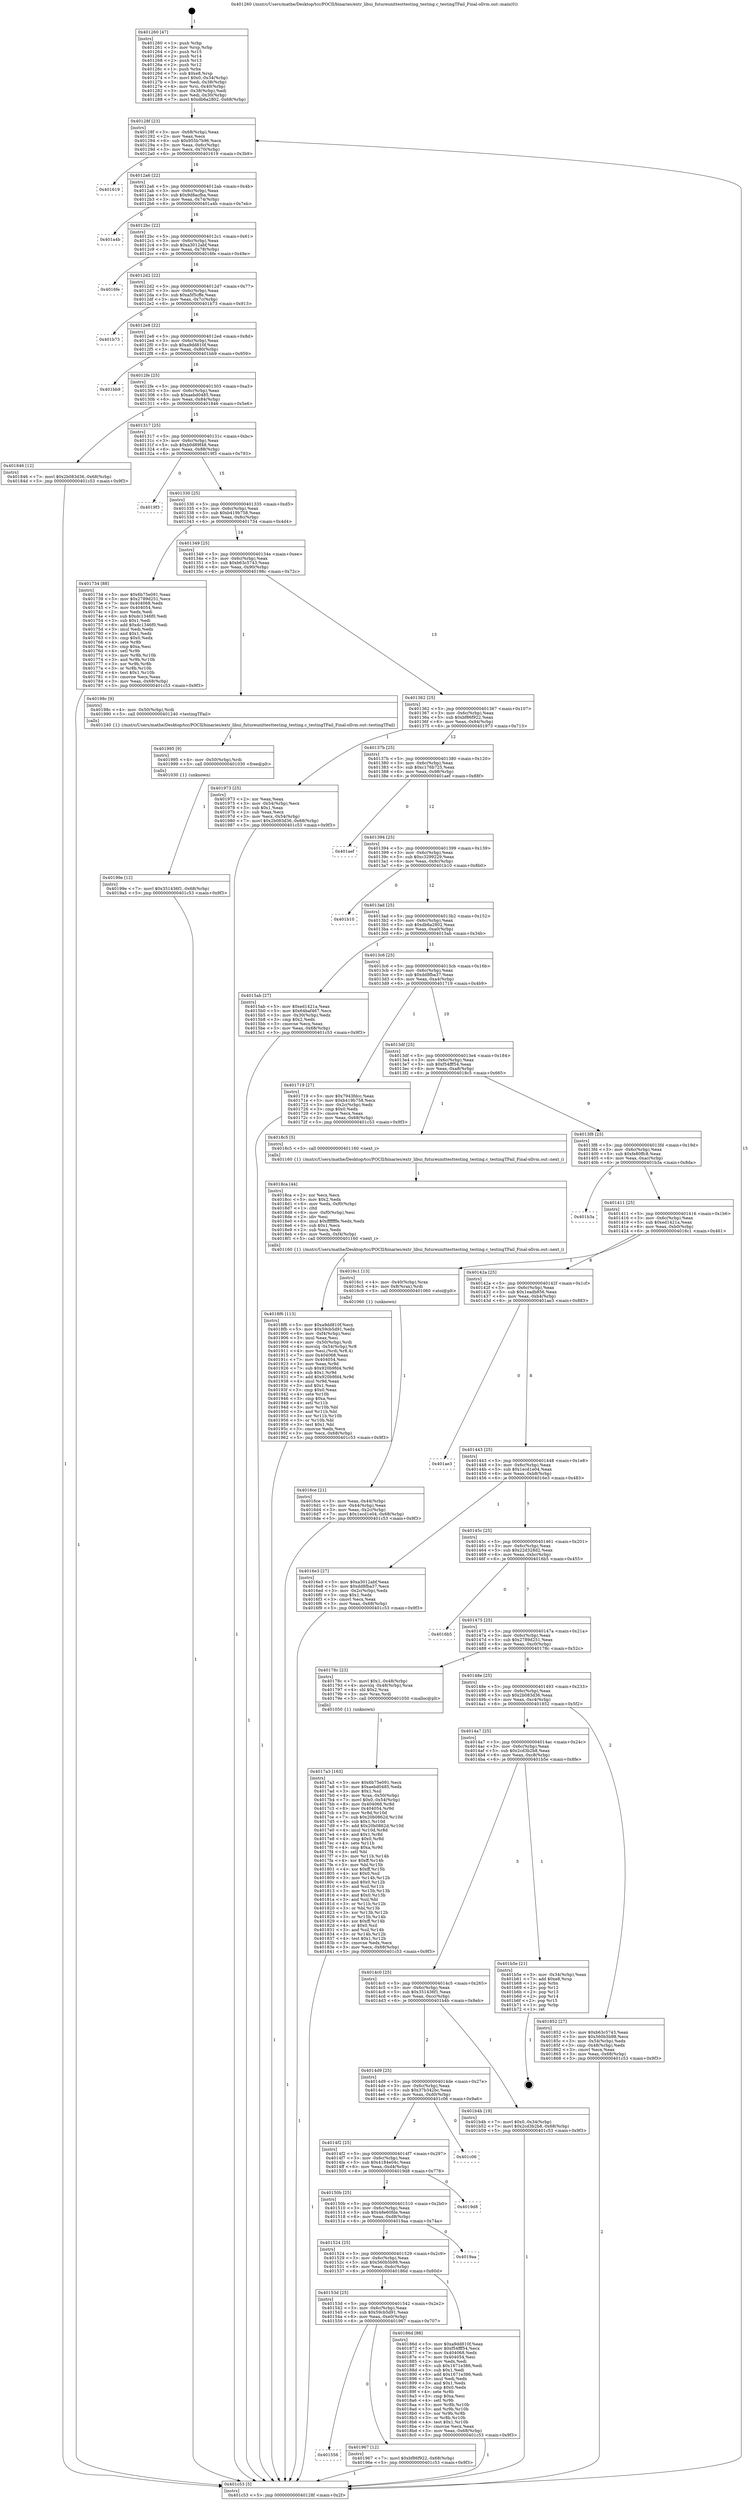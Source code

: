 digraph "0x401260" {
  label = "0x401260 (/mnt/c/Users/mathe/Desktop/tcc/POCII/binaries/extr_libui_futureunittesttesting_testing.c_testingTFail_Final-ollvm.out::main(0))"
  labelloc = "t"
  node[shape=record]

  Entry [label="",width=0.3,height=0.3,shape=circle,fillcolor=black,style=filled]
  "0x40128f" [label="{
     0x40128f [23]\l
     | [instrs]\l
     &nbsp;&nbsp;0x40128f \<+3\>: mov -0x68(%rbp),%eax\l
     &nbsp;&nbsp;0x401292 \<+2\>: mov %eax,%ecx\l
     &nbsp;&nbsp;0x401294 \<+6\>: sub $0x955b7b96,%ecx\l
     &nbsp;&nbsp;0x40129a \<+3\>: mov %eax,-0x6c(%rbp)\l
     &nbsp;&nbsp;0x40129d \<+3\>: mov %ecx,-0x70(%rbp)\l
     &nbsp;&nbsp;0x4012a0 \<+6\>: je 0000000000401619 \<main+0x3b9\>\l
  }"]
  "0x401619" [label="{
     0x401619\l
  }", style=dashed]
  "0x4012a6" [label="{
     0x4012a6 [22]\l
     | [instrs]\l
     &nbsp;&nbsp;0x4012a6 \<+5\>: jmp 00000000004012ab \<main+0x4b\>\l
     &nbsp;&nbsp;0x4012ab \<+3\>: mov -0x6c(%rbp),%eax\l
     &nbsp;&nbsp;0x4012ae \<+5\>: sub $0x9d8acfba,%eax\l
     &nbsp;&nbsp;0x4012b3 \<+3\>: mov %eax,-0x74(%rbp)\l
     &nbsp;&nbsp;0x4012b6 \<+6\>: je 0000000000401a4b \<main+0x7eb\>\l
  }"]
  Exit [label="",width=0.3,height=0.3,shape=circle,fillcolor=black,style=filled,peripheries=2]
  "0x401a4b" [label="{
     0x401a4b\l
  }", style=dashed]
  "0x4012bc" [label="{
     0x4012bc [22]\l
     | [instrs]\l
     &nbsp;&nbsp;0x4012bc \<+5\>: jmp 00000000004012c1 \<main+0x61\>\l
     &nbsp;&nbsp;0x4012c1 \<+3\>: mov -0x6c(%rbp),%eax\l
     &nbsp;&nbsp;0x4012c4 \<+5\>: sub $0xa3012abf,%eax\l
     &nbsp;&nbsp;0x4012c9 \<+3\>: mov %eax,-0x78(%rbp)\l
     &nbsp;&nbsp;0x4012cc \<+6\>: je 00000000004016fe \<main+0x49e\>\l
  }"]
  "0x40199e" [label="{
     0x40199e [12]\l
     | [instrs]\l
     &nbsp;&nbsp;0x40199e \<+7\>: movl $0x351436f1,-0x68(%rbp)\l
     &nbsp;&nbsp;0x4019a5 \<+5\>: jmp 0000000000401c53 \<main+0x9f3\>\l
  }"]
  "0x4016fe" [label="{
     0x4016fe\l
  }", style=dashed]
  "0x4012d2" [label="{
     0x4012d2 [22]\l
     | [instrs]\l
     &nbsp;&nbsp;0x4012d2 \<+5\>: jmp 00000000004012d7 \<main+0x77\>\l
     &nbsp;&nbsp;0x4012d7 \<+3\>: mov -0x6c(%rbp),%eax\l
     &nbsp;&nbsp;0x4012da \<+5\>: sub $0xa5f5cffe,%eax\l
     &nbsp;&nbsp;0x4012df \<+3\>: mov %eax,-0x7c(%rbp)\l
     &nbsp;&nbsp;0x4012e2 \<+6\>: je 0000000000401b73 \<main+0x913\>\l
  }"]
  "0x401995" [label="{
     0x401995 [9]\l
     | [instrs]\l
     &nbsp;&nbsp;0x401995 \<+4\>: mov -0x50(%rbp),%rdi\l
     &nbsp;&nbsp;0x401999 \<+5\>: call 0000000000401030 \<free@plt\>\l
     | [calls]\l
     &nbsp;&nbsp;0x401030 \{1\} (unknown)\l
  }"]
  "0x401b73" [label="{
     0x401b73\l
  }", style=dashed]
  "0x4012e8" [label="{
     0x4012e8 [22]\l
     | [instrs]\l
     &nbsp;&nbsp;0x4012e8 \<+5\>: jmp 00000000004012ed \<main+0x8d\>\l
     &nbsp;&nbsp;0x4012ed \<+3\>: mov -0x6c(%rbp),%eax\l
     &nbsp;&nbsp;0x4012f0 \<+5\>: sub $0xa9dd810f,%eax\l
     &nbsp;&nbsp;0x4012f5 \<+3\>: mov %eax,-0x80(%rbp)\l
     &nbsp;&nbsp;0x4012f8 \<+6\>: je 0000000000401bb9 \<main+0x959\>\l
  }"]
  "0x401556" [label="{
     0x401556\l
  }", style=dashed]
  "0x401bb9" [label="{
     0x401bb9\l
  }", style=dashed]
  "0x4012fe" [label="{
     0x4012fe [25]\l
     | [instrs]\l
     &nbsp;&nbsp;0x4012fe \<+5\>: jmp 0000000000401303 \<main+0xa3\>\l
     &nbsp;&nbsp;0x401303 \<+3\>: mov -0x6c(%rbp),%eax\l
     &nbsp;&nbsp;0x401306 \<+5\>: sub $0xaebd0485,%eax\l
     &nbsp;&nbsp;0x40130b \<+6\>: mov %eax,-0x84(%rbp)\l
     &nbsp;&nbsp;0x401311 \<+6\>: je 0000000000401846 \<main+0x5e6\>\l
  }"]
  "0x401967" [label="{
     0x401967 [12]\l
     | [instrs]\l
     &nbsp;&nbsp;0x401967 \<+7\>: movl $0xbf86f922,-0x68(%rbp)\l
     &nbsp;&nbsp;0x40196e \<+5\>: jmp 0000000000401c53 \<main+0x9f3\>\l
  }"]
  "0x401846" [label="{
     0x401846 [12]\l
     | [instrs]\l
     &nbsp;&nbsp;0x401846 \<+7\>: movl $0x2b083d36,-0x68(%rbp)\l
     &nbsp;&nbsp;0x40184d \<+5\>: jmp 0000000000401c53 \<main+0x9f3\>\l
  }"]
  "0x401317" [label="{
     0x401317 [25]\l
     | [instrs]\l
     &nbsp;&nbsp;0x401317 \<+5\>: jmp 000000000040131c \<main+0xbc\>\l
     &nbsp;&nbsp;0x40131c \<+3\>: mov -0x6c(%rbp),%eax\l
     &nbsp;&nbsp;0x40131f \<+5\>: sub $0xb0d89f48,%eax\l
     &nbsp;&nbsp;0x401324 \<+6\>: mov %eax,-0x88(%rbp)\l
     &nbsp;&nbsp;0x40132a \<+6\>: je 00000000004019f3 \<main+0x793\>\l
  }"]
  "0x4018f6" [label="{
     0x4018f6 [113]\l
     | [instrs]\l
     &nbsp;&nbsp;0x4018f6 \<+5\>: mov $0xa9dd810f,%ecx\l
     &nbsp;&nbsp;0x4018fb \<+5\>: mov $0x59cb5d91,%edx\l
     &nbsp;&nbsp;0x401900 \<+6\>: mov -0xf4(%rbp),%esi\l
     &nbsp;&nbsp;0x401906 \<+3\>: imul %eax,%esi\l
     &nbsp;&nbsp;0x401909 \<+4\>: mov -0x50(%rbp),%rdi\l
     &nbsp;&nbsp;0x40190d \<+4\>: movslq -0x54(%rbp),%r8\l
     &nbsp;&nbsp;0x401911 \<+4\>: mov %esi,(%rdi,%r8,4)\l
     &nbsp;&nbsp;0x401915 \<+7\>: mov 0x404068,%eax\l
     &nbsp;&nbsp;0x40191c \<+7\>: mov 0x404054,%esi\l
     &nbsp;&nbsp;0x401923 \<+3\>: mov %eax,%r9d\l
     &nbsp;&nbsp;0x401926 \<+7\>: sub $0x920b9fd4,%r9d\l
     &nbsp;&nbsp;0x40192d \<+4\>: sub $0x1,%r9d\l
     &nbsp;&nbsp;0x401931 \<+7\>: add $0x920b9fd4,%r9d\l
     &nbsp;&nbsp;0x401938 \<+4\>: imul %r9d,%eax\l
     &nbsp;&nbsp;0x40193c \<+3\>: and $0x1,%eax\l
     &nbsp;&nbsp;0x40193f \<+3\>: cmp $0x0,%eax\l
     &nbsp;&nbsp;0x401942 \<+4\>: sete %r10b\l
     &nbsp;&nbsp;0x401946 \<+3\>: cmp $0xa,%esi\l
     &nbsp;&nbsp;0x401949 \<+4\>: setl %r11b\l
     &nbsp;&nbsp;0x40194d \<+3\>: mov %r10b,%bl\l
     &nbsp;&nbsp;0x401950 \<+3\>: and %r11b,%bl\l
     &nbsp;&nbsp;0x401953 \<+3\>: xor %r11b,%r10b\l
     &nbsp;&nbsp;0x401956 \<+3\>: or %r10b,%bl\l
     &nbsp;&nbsp;0x401959 \<+3\>: test $0x1,%bl\l
     &nbsp;&nbsp;0x40195c \<+3\>: cmovne %edx,%ecx\l
     &nbsp;&nbsp;0x40195f \<+3\>: mov %ecx,-0x68(%rbp)\l
     &nbsp;&nbsp;0x401962 \<+5\>: jmp 0000000000401c53 \<main+0x9f3\>\l
  }"]
  "0x4019f3" [label="{
     0x4019f3\l
  }", style=dashed]
  "0x401330" [label="{
     0x401330 [25]\l
     | [instrs]\l
     &nbsp;&nbsp;0x401330 \<+5\>: jmp 0000000000401335 \<main+0xd5\>\l
     &nbsp;&nbsp;0x401335 \<+3\>: mov -0x6c(%rbp),%eax\l
     &nbsp;&nbsp;0x401338 \<+5\>: sub $0xb419b758,%eax\l
     &nbsp;&nbsp;0x40133d \<+6\>: mov %eax,-0x8c(%rbp)\l
     &nbsp;&nbsp;0x401343 \<+6\>: je 0000000000401734 \<main+0x4d4\>\l
  }"]
  "0x4018ca" [label="{
     0x4018ca [44]\l
     | [instrs]\l
     &nbsp;&nbsp;0x4018ca \<+2\>: xor %ecx,%ecx\l
     &nbsp;&nbsp;0x4018cc \<+5\>: mov $0x2,%edx\l
     &nbsp;&nbsp;0x4018d1 \<+6\>: mov %edx,-0xf0(%rbp)\l
     &nbsp;&nbsp;0x4018d7 \<+1\>: cltd\l
     &nbsp;&nbsp;0x4018d8 \<+6\>: mov -0xf0(%rbp),%esi\l
     &nbsp;&nbsp;0x4018de \<+2\>: idiv %esi\l
     &nbsp;&nbsp;0x4018e0 \<+6\>: imul $0xfffffffe,%edx,%edx\l
     &nbsp;&nbsp;0x4018e6 \<+3\>: sub $0x1,%ecx\l
     &nbsp;&nbsp;0x4018e9 \<+2\>: sub %ecx,%edx\l
     &nbsp;&nbsp;0x4018eb \<+6\>: mov %edx,-0xf4(%rbp)\l
     &nbsp;&nbsp;0x4018f1 \<+5\>: call 0000000000401160 \<next_i\>\l
     | [calls]\l
     &nbsp;&nbsp;0x401160 \{1\} (/mnt/c/Users/mathe/Desktop/tcc/POCII/binaries/extr_libui_futureunittesttesting_testing.c_testingTFail_Final-ollvm.out::next_i)\l
  }"]
  "0x401734" [label="{
     0x401734 [88]\l
     | [instrs]\l
     &nbsp;&nbsp;0x401734 \<+5\>: mov $0x6b75e091,%eax\l
     &nbsp;&nbsp;0x401739 \<+5\>: mov $0x2789d251,%ecx\l
     &nbsp;&nbsp;0x40173e \<+7\>: mov 0x404068,%edx\l
     &nbsp;&nbsp;0x401745 \<+7\>: mov 0x404054,%esi\l
     &nbsp;&nbsp;0x40174c \<+2\>: mov %edx,%edi\l
     &nbsp;&nbsp;0x40174e \<+6\>: sub $0xdc1346f0,%edi\l
     &nbsp;&nbsp;0x401754 \<+3\>: sub $0x1,%edi\l
     &nbsp;&nbsp;0x401757 \<+6\>: add $0xdc1346f0,%edi\l
     &nbsp;&nbsp;0x40175d \<+3\>: imul %edi,%edx\l
     &nbsp;&nbsp;0x401760 \<+3\>: and $0x1,%edx\l
     &nbsp;&nbsp;0x401763 \<+3\>: cmp $0x0,%edx\l
     &nbsp;&nbsp;0x401766 \<+4\>: sete %r8b\l
     &nbsp;&nbsp;0x40176a \<+3\>: cmp $0xa,%esi\l
     &nbsp;&nbsp;0x40176d \<+4\>: setl %r9b\l
     &nbsp;&nbsp;0x401771 \<+3\>: mov %r8b,%r10b\l
     &nbsp;&nbsp;0x401774 \<+3\>: and %r9b,%r10b\l
     &nbsp;&nbsp;0x401777 \<+3\>: xor %r9b,%r8b\l
     &nbsp;&nbsp;0x40177a \<+3\>: or %r8b,%r10b\l
     &nbsp;&nbsp;0x40177d \<+4\>: test $0x1,%r10b\l
     &nbsp;&nbsp;0x401781 \<+3\>: cmovne %ecx,%eax\l
     &nbsp;&nbsp;0x401784 \<+3\>: mov %eax,-0x68(%rbp)\l
     &nbsp;&nbsp;0x401787 \<+5\>: jmp 0000000000401c53 \<main+0x9f3\>\l
  }"]
  "0x401349" [label="{
     0x401349 [25]\l
     | [instrs]\l
     &nbsp;&nbsp;0x401349 \<+5\>: jmp 000000000040134e \<main+0xee\>\l
     &nbsp;&nbsp;0x40134e \<+3\>: mov -0x6c(%rbp),%eax\l
     &nbsp;&nbsp;0x401351 \<+5\>: sub $0xb63c5743,%eax\l
     &nbsp;&nbsp;0x401356 \<+6\>: mov %eax,-0x90(%rbp)\l
     &nbsp;&nbsp;0x40135c \<+6\>: je 000000000040198c \<main+0x72c\>\l
  }"]
  "0x40153d" [label="{
     0x40153d [25]\l
     | [instrs]\l
     &nbsp;&nbsp;0x40153d \<+5\>: jmp 0000000000401542 \<main+0x2e2\>\l
     &nbsp;&nbsp;0x401542 \<+3\>: mov -0x6c(%rbp),%eax\l
     &nbsp;&nbsp;0x401545 \<+5\>: sub $0x59cb5d91,%eax\l
     &nbsp;&nbsp;0x40154a \<+6\>: mov %eax,-0xe0(%rbp)\l
     &nbsp;&nbsp;0x401550 \<+6\>: je 0000000000401967 \<main+0x707\>\l
  }"]
  "0x40198c" [label="{
     0x40198c [9]\l
     | [instrs]\l
     &nbsp;&nbsp;0x40198c \<+4\>: mov -0x50(%rbp),%rdi\l
     &nbsp;&nbsp;0x401990 \<+5\>: call 0000000000401240 \<testingTFail\>\l
     | [calls]\l
     &nbsp;&nbsp;0x401240 \{1\} (/mnt/c/Users/mathe/Desktop/tcc/POCII/binaries/extr_libui_futureunittesttesting_testing.c_testingTFail_Final-ollvm.out::testingTFail)\l
  }"]
  "0x401362" [label="{
     0x401362 [25]\l
     | [instrs]\l
     &nbsp;&nbsp;0x401362 \<+5\>: jmp 0000000000401367 \<main+0x107\>\l
     &nbsp;&nbsp;0x401367 \<+3\>: mov -0x6c(%rbp),%eax\l
     &nbsp;&nbsp;0x40136a \<+5\>: sub $0xbf86f922,%eax\l
     &nbsp;&nbsp;0x40136f \<+6\>: mov %eax,-0x94(%rbp)\l
     &nbsp;&nbsp;0x401375 \<+6\>: je 0000000000401973 \<main+0x713\>\l
  }"]
  "0x40186d" [label="{
     0x40186d [88]\l
     | [instrs]\l
     &nbsp;&nbsp;0x40186d \<+5\>: mov $0xa9dd810f,%eax\l
     &nbsp;&nbsp;0x401872 \<+5\>: mov $0xf54fff54,%ecx\l
     &nbsp;&nbsp;0x401877 \<+7\>: mov 0x404068,%edx\l
     &nbsp;&nbsp;0x40187e \<+7\>: mov 0x404054,%esi\l
     &nbsp;&nbsp;0x401885 \<+2\>: mov %edx,%edi\l
     &nbsp;&nbsp;0x401887 \<+6\>: sub $0x1671e386,%edi\l
     &nbsp;&nbsp;0x40188d \<+3\>: sub $0x1,%edi\l
     &nbsp;&nbsp;0x401890 \<+6\>: add $0x1671e386,%edi\l
     &nbsp;&nbsp;0x401896 \<+3\>: imul %edi,%edx\l
     &nbsp;&nbsp;0x401899 \<+3\>: and $0x1,%edx\l
     &nbsp;&nbsp;0x40189c \<+3\>: cmp $0x0,%edx\l
     &nbsp;&nbsp;0x40189f \<+4\>: sete %r8b\l
     &nbsp;&nbsp;0x4018a3 \<+3\>: cmp $0xa,%esi\l
     &nbsp;&nbsp;0x4018a6 \<+4\>: setl %r9b\l
     &nbsp;&nbsp;0x4018aa \<+3\>: mov %r8b,%r10b\l
     &nbsp;&nbsp;0x4018ad \<+3\>: and %r9b,%r10b\l
     &nbsp;&nbsp;0x4018b0 \<+3\>: xor %r9b,%r8b\l
     &nbsp;&nbsp;0x4018b3 \<+3\>: or %r8b,%r10b\l
     &nbsp;&nbsp;0x4018b6 \<+4\>: test $0x1,%r10b\l
     &nbsp;&nbsp;0x4018ba \<+3\>: cmovne %ecx,%eax\l
     &nbsp;&nbsp;0x4018bd \<+3\>: mov %eax,-0x68(%rbp)\l
     &nbsp;&nbsp;0x4018c0 \<+5\>: jmp 0000000000401c53 \<main+0x9f3\>\l
  }"]
  "0x401973" [label="{
     0x401973 [25]\l
     | [instrs]\l
     &nbsp;&nbsp;0x401973 \<+2\>: xor %eax,%eax\l
     &nbsp;&nbsp;0x401975 \<+3\>: mov -0x54(%rbp),%ecx\l
     &nbsp;&nbsp;0x401978 \<+3\>: sub $0x1,%eax\l
     &nbsp;&nbsp;0x40197b \<+2\>: sub %eax,%ecx\l
     &nbsp;&nbsp;0x40197d \<+3\>: mov %ecx,-0x54(%rbp)\l
     &nbsp;&nbsp;0x401980 \<+7\>: movl $0x2b083d36,-0x68(%rbp)\l
     &nbsp;&nbsp;0x401987 \<+5\>: jmp 0000000000401c53 \<main+0x9f3\>\l
  }"]
  "0x40137b" [label="{
     0x40137b [25]\l
     | [instrs]\l
     &nbsp;&nbsp;0x40137b \<+5\>: jmp 0000000000401380 \<main+0x120\>\l
     &nbsp;&nbsp;0x401380 \<+3\>: mov -0x6c(%rbp),%eax\l
     &nbsp;&nbsp;0x401383 \<+5\>: sub $0xc176b725,%eax\l
     &nbsp;&nbsp;0x401388 \<+6\>: mov %eax,-0x98(%rbp)\l
     &nbsp;&nbsp;0x40138e \<+6\>: je 0000000000401aef \<main+0x88f\>\l
  }"]
  "0x401524" [label="{
     0x401524 [25]\l
     | [instrs]\l
     &nbsp;&nbsp;0x401524 \<+5\>: jmp 0000000000401529 \<main+0x2c9\>\l
     &nbsp;&nbsp;0x401529 \<+3\>: mov -0x6c(%rbp),%eax\l
     &nbsp;&nbsp;0x40152c \<+5\>: sub $0x560b5b98,%eax\l
     &nbsp;&nbsp;0x401531 \<+6\>: mov %eax,-0xdc(%rbp)\l
     &nbsp;&nbsp;0x401537 \<+6\>: je 000000000040186d \<main+0x60d\>\l
  }"]
  "0x401aef" [label="{
     0x401aef\l
  }", style=dashed]
  "0x401394" [label="{
     0x401394 [25]\l
     | [instrs]\l
     &nbsp;&nbsp;0x401394 \<+5\>: jmp 0000000000401399 \<main+0x139\>\l
     &nbsp;&nbsp;0x401399 \<+3\>: mov -0x6c(%rbp),%eax\l
     &nbsp;&nbsp;0x40139c \<+5\>: sub $0xc3299229,%eax\l
     &nbsp;&nbsp;0x4013a1 \<+6\>: mov %eax,-0x9c(%rbp)\l
     &nbsp;&nbsp;0x4013a7 \<+6\>: je 0000000000401b10 \<main+0x8b0\>\l
  }"]
  "0x4019aa" [label="{
     0x4019aa\l
  }", style=dashed]
  "0x401b10" [label="{
     0x401b10\l
  }", style=dashed]
  "0x4013ad" [label="{
     0x4013ad [25]\l
     | [instrs]\l
     &nbsp;&nbsp;0x4013ad \<+5\>: jmp 00000000004013b2 \<main+0x152\>\l
     &nbsp;&nbsp;0x4013b2 \<+3\>: mov -0x6c(%rbp),%eax\l
     &nbsp;&nbsp;0x4013b5 \<+5\>: sub $0xdb6a2802,%eax\l
     &nbsp;&nbsp;0x4013ba \<+6\>: mov %eax,-0xa0(%rbp)\l
     &nbsp;&nbsp;0x4013c0 \<+6\>: je 00000000004015ab \<main+0x34b\>\l
  }"]
  "0x40150b" [label="{
     0x40150b [25]\l
     | [instrs]\l
     &nbsp;&nbsp;0x40150b \<+5\>: jmp 0000000000401510 \<main+0x2b0\>\l
     &nbsp;&nbsp;0x401510 \<+3\>: mov -0x6c(%rbp),%eax\l
     &nbsp;&nbsp;0x401513 \<+5\>: sub $0x48e60fde,%eax\l
     &nbsp;&nbsp;0x401518 \<+6\>: mov %eax,-0xd8(%rbp)\l
     &nbsp;&nbsp;0x40151e \<+6\>: je 00000000004019aa \<main+0x74a\>\l
  }"]
  "0x4015ab" [label="{
     0x4015ab [27]\l
     | [instrs]\l
     &nbsp;&nbsp;0x4015ab \<+5\>: mov $0xed1421a,%eax\l
     &nbsp;&nbsp;0x4015b0 \<+5\>: mov $0x64baf467,%ecx\l
     &nbsp;&nbsp;0x4015b5 \<+3\>: mov -0x30(%rbp),%edx\l
     &nbsp;&nbsp;0x4015b8 \<+3\>: cmp $0x2,%edx\l
     &nbsp;&nbsp;0x4015bb \<+3\>: cmovne %ecx,%eax\l
     &nbsp;&nbsp;0x4015be \<+3\>: mov %eax,-0x68(%rbp)\l
     &nbsp;&nbsp;0x4015c1 \<+5\>: jmp 0000000000401c53 \<main+0x9f3\>\l
  }"]
  "0x4013c6" [label="{
     0x4013c6 [25]\l
     | [instrs]\l
     &nbsp;&nbsp;0x4013c6 \<+5\>: jmp 00000000004013cb \<main+0x16b\>\l
     &nbsp;&nbsp;0x4013cb \<+3\>: mov -0x6c(%rbp),%eax\l
     &nbsp;&nbsp;0x4013ce \<+5\>: sub $0xdd8fba37,%eax\l
     &nbsp;&nbsp;0x4013d3 \<+6\>: mov %eax,-0xa4(%rbp)\l
     &nbsp;&nbsp;0x4013d9 \<+6\>: je 0000000000401719 \<main+0x4b9\>\l
  }"]
  "0x401c53" [label="{
     0x401c53 [5]\l
     | [instrs]\l
     &nbsp;&nbsp;0x401c53 \<+5\>: jmp 000000000040128f \<main+0x2f\>\l
  }"]
  "0x401260" [label="{
     0x401260 [47]\l
     | [instrs]\l
     &nbsp;&nbsp;0x401260 \<+1\>: push %rbp\l
     &nbsp;&nbsp;0x401261 \<+3\>: mov %rsp,%rbp\l
     &nbsp;&nbsp;0x401264 \<+2\>: push %r15\l
     &nbsp;&nbsp;0x401266 \<+2\>: push %r14\l
     &nbsp;&nbsp;0x401268 \<+2\>: push %r13\l
     &nbsp;&nbsp;0x40126a \<+2\>: push %r12\l
     &nbsp;&nbsp;0x40126c \<+1\>: push %rbx\l
     &nbsp;&nbsp;0x40126d \<+7\>: sub $0xe8,%rsp\l
     &nbsp;&nbsp;0x401274 \<+7\>: movl $0x0,-0x34(%rbp)\l
     &nbsp;&nbsp;0x40127b \<+3\>: mov %edi,-0x38(%rbp)\l
     &nbsp;&nbsp;0x40127e \<+4\>: mov %rsi,-0x40(%rbp)\l
     &nbsp;&nbsp;0x401282 \<+3\>: mov -0x38(%rbp),%edi\l
     &nbsp;&nbsp;0x401285 \<+3\>: mov %edi,-0x30(%rbp)\l
     &nbsp;&nbsp;0x401288 \<+7\>: movl $0xdb6a2802,-0x68(%rbp)\l
  }"]
  "0x4019d8" [label="{
     0x4019d8\l
  }", style=dashed]
  "0x401719" [label="{
     0x401719 [27]\l
     | [instrs]\l
     &nbsp;&nbsp;0x401719 \<+5\>: mov $0x7943fdcc,%eax\l
     &nbsp;&nbsp;0x40171e \<+5\>: mov $0xb419b758,%ecx\l
     &nbsp;&nbsp;0x401723 \<+3\>: mov -0x2c(%rbp),%edx\l
     &nbsp;&nbsp;0x401726 \<+3\>: cmp $0x0,%edx\l
     &nbsp;&nbsp;0x401729 \<+3\>: cmove %ecx,%eax\l
     &nbsp;&nbsp;0x40172c \<+3\>: mov %eax,-0x68(%rbp)\l
     &nbsp;&nbsp;0x40172f \<+5\>: jmp 0000000000401c53 \<main+0x9f3\>\l
  }"]
  "0x4013df" [label="{
     0x4013df [25]\l
     | [instrs]\l
     &nbsp;&nbsp;0x4013df \<+5\>: jmp 00000000004013e4 \<main+0x184\>\l
     &nbsp;&nbsp;0x4013e4 \<+3\>: mov -0x6c(%rbp),%eax\l
     &nbsp;&nbsp;0x4013e7 \<+5\>: sub $0xf54fff54,%eax\l
     &nbsp;&nbsp;0x4013ec \<+6\>: mov %eax,-0xa8(%rbp)\l
     &nbsp;&nbsp;0x4013f2 \<+6\>: je 00000000004018c5 \<main+0x665\>\l
  }"]
  "0x4014f2" [label="{
     0x4014f2 [25]\l
     | [instrs]\l
     &nbsp;&nbsp;0x4014f2 \<+5\>: jmp 00000000004014f7 \<main+0x297\>\l
     &nbsp;&nbsp;0x4014f7 \<+3\>: mov -0x6c(%rbp),%eax\l
     &nbsp;&nbsp;0x4014fa \<+5\>: sub $0x4184e04c,%eax\l
     &nbsp;&nbsp;0x4014ff \<+6\>: mov %eax,-0xd4(%rbp)\l
     &nbsp;&nbsp;0x401505 \<+6\>: je 00000000004019d8 \<main+0x778\>\l
  }"]
  "0x4018c5" [label="{
     0x4018c5 [5]\l
     | [instrs]\l
     &nbsp;&nbsp;0x4018c5 \<+5\>: call 0000000000401160 \<next_i\>\l
     | [calls]\l
     &nbsp;&nbsp;0x401160 \{1\} (/mnt/c/Users/mathe/Desktop/tcc/POCII/binaries/extr_libui_futureunittesttesting_testing.c_testingTFail_Final-ollvm.out::next_i)\l
  }"]
  "0x4013f8" [label="{
     0x4013f8 [25]\l
     | [instrs]\l
     &nbsp;&nbsp;0x4013f8 \<+5\>: jmp 00000000004013fd \<main+0x19d\>\l
     &nbsp;&nbsp;0x4013fd \<+3\>: mov -0x6c(%rbp),%eax\l
     &nbsp;&nbsp;0x401400 \<+5\>: sub $0xfe80ffc8,%eax\l
     &nbsp;&nbsp;0x401405 \<+6\>: mov %eax,-0xac(%rbp)\l
     &nbsp;&nbsp;0x40140b \<+6\>: je 0000000000401b3a \<main+0x8da\>\l
  }"]
  "0x401c06" [label="{
     0x401c06\l
  }", style=dashed]
  "0x401b3a" [label="{
     0x401b3a\l
  }", style=dashed]
  "0x401411" [label="{
     0x401411 [25]\l
     | [instrs]\l
     &nbsp;&nbsp;0x401411 \<+5\>: jmp 0000000000401416 \<main+0x1b6\>\l
     &nbsp;&nbsp;0x401416 \<+3\>: mov -0x6c(%rbp),%eax\l
     &nbsp;&nbsp;0x401419 \<+5\>: sub $0xed1421a,%eax\l
     &nbsp;&nbsp;0x40141e \<+6\>: mov %eax,-0xb0(%rbp)\l
     &nbsp;&nbsp;0x401424 \<+6\>: je 00000000004016c1 \<main+0x461\>\l
  }"]
  "0x4014d9" [label="{
     0x4014d9 [25]\l
     | [instrs]\l
     &nbsp;&nbsp;0x4014d9 \<+5\>: jmp 00000000004014de \<main+0x27e\>\l
     &nbsp;&nbsp;0x4014de \<+3\>: mov -0x6c(%rbp),%eax\l
     &nbsp;&nbsp;0x4014e1 \<+5\>: sub $0x37b342bc,%eax\l
     &nbsp;&nbsp;0x4014e6 \<+6\>: mov %eax,-0xd0(%rbp)\l
     &nbsp;&nbsp;0x4014ec \<+6\>: je 0000000000401c06 \<main+0x9a6\>\l
  }"]
  "0x4016c1" [label="{
     0x4016c1 [13]\l
     | [instrs]\l
     &nbsp;&nbsp;0x4016c1 \<+4\>: mov -0x40(%rbp),%rax\l
     &nbsp;&nbsp;0x4016c5 \<+4\>: mov 0x8(%rax),%rdi\l
     &nbsp;&nbsp;0x4016c9 \<+5\>: call 0000000000401060 \<atoi@plt\>\l
     | [calls]\l
     &nbsp;&nbsp;0x401060 \{1\} (unknown)\l
  }"]
  "0x40142a" [label="{
     0x40142a [25]\l
     | [instrs]\l
     &nbsp;&nbsp;0x40142a \<+5\>: jmp 000000000040142f \<main+0x1cf\>\l
     &nbsp;&nbsp;0x40142f \<+3\>: mov -0x6c(%rbp),%eax\l
     &nbsp;&nbsp;0x401432 \<+5\>: sub $0x1eadb856,%eax\l
     &nbsp;&nbsp;0x401437 \<+6\>: mov %eax,-0xb4(%rbp)\l
     &nbsp;&nbsp;0x40143d \<+6\>: je 0000000000401ae3 \<main+0x883\>\l
  }"]
  "0x4016ce" [label="{
     0x4016ce [21]\l
     | [instrs]\l
     &nbsp;&nbsp;0x4016ce \<+3\>: mov %eax,-0x44(%rbp)\l
     &nbsp;&nbsp;0x4016d1 \<+3\>: mov -0x44(%rbp),%eax\l
     &nbsp;&nbsp;0x4016d4 \<+3\>: mov %eax,-0x2c(%rbp)\l
     &nbsp;&nbsp;0x4016d7 \<+7\>: movl $0x1ecd1e04,-0x68(%rbp)\l
     &nbsp;&nbsp;0x4016de \<+5\>: jmp 0000000000401c53 \<main+0x9f3\>\l
  }"]
  "0x401b4b" [label="{
     0x401b4b [19]\l
     | [instrs]\l
     &nbsp;&nbsp;0x401b4b \<+7\>: movl $0x0,-0x34(%rbp)\l
     &nbsp;&nbsp;0x401b52 \<+7\>: movl $0x2cd3b2b8,-0x68(%rbp)\l
     &nbsp;&nbsp;0x401b59 \<+5\>: jmp 0000000000401c53 \<main+0x9f3\>\l
  }"]
  "0x401ae3" [label="{
     0x401ae3\l
  }", style=dashed]
  "0x401443" [label="{
     0x401443 [25]\l
     | [instrs]\l
     &nbsp;&nbsp;0x401443 \<+5\>: jmp 0000000000401448 \<main+0x1e8\>\l
     &nbsp;&nbsp;0x401448 \<+3\>: mov -0x6c(%rbp),%eax\l
     &nbsp;&nbsp;0x40144b \<+5\>: sub $0x1ecd1e04,%eax\l
     &nbsp;&nbsp;0x401450 \<+6\>: mov %eax,-0xb8(%rbp)\l
     &nbsp;&nbsp;0x401456 \<+6\>: je 00000000004016e3 \<main+0x483\>\l
  }"]
  "0x4014c0" [label="{
     0x4014c0 [25]\l
     | [instrs]\l
     &nbsp;&nbsp;0x4014c0 \<+5\>: jmp 00000000004014c5 \<main+0x265\>\l
     &nbsp;&nbsp;0x4014c5 \<+3\>: mov -0x6c(%rbp),%eax\l
     &nbsp;&nbsp;0x4014c8 \<+5\>: sub $0x351436f1,%eax\l
     &nbsp;&nbsp;0x4014cd \<+6\>: mov %eax,-0xcc(%rbp)\l
     &nbsp;&nbsp;0x4014d3 \<+6\>: je 0000000000401b4b \<main+0x8eb\>\l
  }"]
  "0x4016e3" [label="{
     0x4016e3 [27]\l
     | [instrs]\l
     &nbsp;&nbsp;0x4016e3 \<+5\>: mov $0xa3012abf,%eax\l
     &nbsp;&nbsp;0x4016e8 \<+5\>: mov $0xdd8fba37,%ecx\l
     &nbsp;&nbsp;0x4016ed \<+3\>: mov -0x2c(%rbp),%edx\l
     &nbsp;&nbsp;0x4016f0 \<+3\>: cmp $0x1,%edx\l
     &nbsp;&nbsp;0x4016f3 \<+3\>: cmovl %ecx,%eax\l
     &nbsp;&nbsp;0x4016f6 \<+3\>: mov %eax,-0x68(%rbp)\l
     &nbsp;&nbsp;0x4016f9 \<+5\>: jmp 0000000000401c53 \<main+0x9f3\>\l
  }"]
  "0x40145c" [label="{
     0x40145c [25]\l
     | [instrs]\l
     &nbsp;&nbsp;0x40145c \<+5\>: jmp 0000000000401461 \<main+0x201\>\l
     &nbsp;&nbsp;0x401461 \<+3\>: mov -0x6c(%rbp),%eax\l
     &nbsp;&nbsp;0x401464 \<+5\>: sub $0x22d328d2,%eax\l
     &nbsp;&nbsp;0x401469 \<+6\>: mov %eax,-0xbc(%rbp)\l
     &nbsp;&nbsp;0x40146f \<+6\>: je 00000000004016b5 \<main+0x455\>\l
  }"]
  "0x401b5e" [label="{
     0x401b5e [21]\l
     | [instrs]\l
     &nbsp;&nbsp;0x401b5e \<+3\>: mov -0x34(%rbp),%eax\l
     &nbsp;&nbsp;0x401b61 \<+7\>: add $0xe8,%rsp\l
     &nbsp;&nbsp;0x401b68 \<+1\>: pop %rbx\l
     &nbsp;&nbsp;0x401b69 \<+2\>: pop %r12\l
     &nbsp;&nbsp;0x401b6b \<+2\>: pop %r13\l
     &nbsp;&nbsp;0x401b6d \<+2\>: pop %r14\l
     &nbsp;&nbsp;0x401b6f \<+2\>: pop %r15\l
     &nbsp;&nbsp;0x401b71 \<+1\>: pop %rbp\l
     &nbsp;&nbsp;0x401b72 \<+1\>: ret\l
  }"]
  "0x4016b5" [label="{
     0x4016b5\l
  }", style=dashed]
  "0x401475" [label="{
     0x401475 [25]\l
     | [instrs]\l
     &nbsp;&nbsp;0x401475 \<+5\>: jmp 000000000040147a \<main+0x21a\>\l
     &nbsp;&nbsp;0x40147a \<+3\>: mov -0x6c(%rbp),%eax\l
     &nbsp;&nbsp;0x40147d \<+5\>: sub $0x2789d251,%eax\l
     &nbsp;&nbsp;0x401482 \<+6\>: mov %eax,-0xc0(%rbp)\l
     &nbsp;&nbsp;0x401488 \<+6\>: je 000000000040178c \<main+0x52c\>\l
  }"]
  "0x4014a7" [label="{
     0x4014a7 [25]\l
     | [instrs]\l
     &nbsp;&nbsp;0x4014a7 \<+5\>: jmp 00000000004014ac \<main+0x24c\>\l
     &nbsp;&nbsp;0x4014ac \<+3\>: mov -0x6c(%rbp),%eax\l
     &nbsp;&nbsp;0x4014af \<+5\>: sub $0x2cd3b2b8,%eax\l
     &nbsp;&nbsp;0x4014b4 \<+6\>: mov %eax,-0xc8(%rbp)\l
     &nbsp;&nbsp;0x4014ba \<+6\>: je 0000000000401b5e \<main+0x8fe\>\l
  }"]
  "0x40178c" [label="{
     0x40178c [23]\l
     | [instrs]\l
     &nbsp;&nbsp;0x40178c \<+7\>: movl $0x1,-0x48(%rbp)\l
     &nbsp;&nbsp;0x401793 \<+4\>: movslq -0x48(%rbp),%rax\l
     &nbsp;&nbsp;0x401797 \<+4\>: shl $0x2,%rax\l
     &nbsp;&nbsp;0x40179b \<+3\>: mov %rax,%rdi\l
     &nbsp;&nbsp;0x40179e \<+5\>: call 0000000000401050 \<malloc@plt\>\l
     | [calls]\l
     &nbsp;&nbsp;0x401050 \{1\} (unknown)\l
  }"]
  "0x40148e" [label="{
     0x40148e [25]\l
     | [instrs]\l
     &nbsp;&nbsp;0x40148e \<+5\>: jmp 0000000000401493 \<main+0x233\>\l
     &nbsp;&nbsp;0x401493 \<+3\>: mov -0x6c(%rbp),%eax\l
     &nbsp;&nbsp;0x401496 \<+5\>: sub $0x2b083d36,%eax\l
     &nbsp;&nbsp;0x40149b \<+6\>: mov %eax,-0xc4(%rbp)\l
     &nbsp;&nbsp;0x4014a1 \<+6\>: je 0000000000401852 \<main+0x5f2\>\l
  }"]
  "0x4017a3" [label="{
     0x4017a3 [163]\l
     | [instrs]\l
     &nbsp;&nbsp;0x4017a3 \<+5\>: mov $0x6b75e091,%ecx\l
     &nbsp;&nbsp;0x4017a8 \<+5\>: mov $0xaebd0485,%edx\l
     &nbsp;&nbsp;0x4017ad \<+3\>: mov $0x1,%sil\l
     &nbsp;&nbsp;0x4017b0 \<+4\>: mov %rax,-0x50(%rbp)\l
     &nbsp;&nbsp;0x4017b4 \<+7\>: movl $0x0,-0x54(%rbp)\l
     &nbsp;&nbsp;0x4017bb \<+8\>: mov 0x404068,%r8d\l
     &nbsp;&nbsp;0x4017c3 \<+8\>: mov 0x404054,%r9d\l
     &nbsp;&nbsp;0x4017cb \<+3\>: mov %r8d,%r10d\l
     &nbsp;&nbsp;0x4017ce \<+7\>: sub $0x20b0862d,%r10d\l
     &nbsp;&nbsp;0x4017d5 \<+4\>: sub $0x1,%r10d\l
     &nbsp;&nbsp;0x4017d9 \<+7\>: add $0x20b0862d,%r10d\l
     &nbsp;&nbsp;0x4017e0 \<+4\>: imul %r10d,%r8d\l
     &nbsp;&nbsp;0x4017e4 \<+4\>: and $0x1,%r8d\l
     &nbsp;&nbsp;0x4017e8 \<+4\>: cmp $0x0,%r8d\l
     &nbsp;&nbsp;0x4017ec \<+4\>: sete %r11b\l
     &nbsp;&nbsp;0x4017f0 \<+4\>: cmp $0xa,%r9d\l
     &nbsp;&nbsp;0x4017f4 \<+3\>: setl %bl\l
     &nbsp;&nbsp;0x4017f7 \<+3\>: mov %r11b,%r14b\l
     &nbsp;&nbsp;0x4017fa \<+4\>: xor $0xff,%r14b\l
     &nbsp;&nbsp;0x4017fe \<+3\>: mov %bl,%r15b\l
     &nbsp;&nbsp;0x401801 \<+4\>: xor $0xff,%r15b\l
     &nbsp;&nbsp;0x401805 \<+4\>: xor $0x0,%sil\l
     &nbsp;&nbsp;0x401809 \<+3\>: mov %r14b,%r12b\l
     &nbsp;&nbsp;0x40180c \<+4\>: and $0x0,%r12b\l
     &nbsp;&nbsp;0x401810 \<+3\>: and %sil,%r11b\l
     &nbsp;&nbsp;0x401813 \<+3\>: mov %r15b,%r13b\l
     &nbsp;&nbsp;0x401816 \<+4\>: and $0x0,%r13b\l
     &nbsp;&nbsp;0x40181a \<+3\>: and %sil,%bl\l
     &nbsp;&nbsp;0x40181d \<+3\>: or %r11b,%r12b\l
     &nbsp;&nbsp;0x401820 \<+3\>: or %bl,%r13b\l
     &nbsp;&nbsp;0x401823 \<+3\>: xor %r13b,%r12b\l
     &nbsp;&nbsp;0x401826 \<+3\>: or %r15b,%r14b\l
     &nbsp;&nbsp;0x401829 \<+4\>: xor $0xff,%r14b\l
     &nbsp;&nbsp;0x40182d \<+4\>: or $0x0,%sil\l
     &nbsp;&nbsp;0x401831 \<+3\>: and %sil,%r14b\l
     &nbsp;&nbsp;0x401834 \<+3\>: or %r14b,%r12b\l
     &nbsp;&nbsp;0x401837 \<+4\>: test $0x1,%r12b\l
     &nbsp;&nbsp;0x40183b \<+3\>: cmovne %edx,%ecx\l
     &nbsp;&nbsp;0x40183e \<+3\>: mov %ecx,-0x68(%rbp)\l
     &nbsp;&nbsp;0x401841 \<+5\>: jmp 0000000000401c53 \<main+0x9f3\>\l
  }"]
  "0x401852" [label="{
     0x401852 [27]\l
     | [instrs]\l
     &nbsp;&nbsp;0x401852 \<+5\>: mov $0xb63c5743,%eax\l
     &nbsp;&nbsp;0x401857 \<+5\>: mov $0x560b5b98,%ecx\l
     &nbsp;&nbsp;0x40185c \<+3\>: mov -0x54(%rbp),%edx\l
     &nbsp;&nbsp;0x40185f \<+3\>: cmp -0x48(%rbp),%edx\l
     &nbsp;&nbsp;0x401862 \<+3\>: cmovl %ecx,%eax\l
     &nbsp;&nbsp;0x401865 \<+3\>: mov %eax,-0x68(%rbp)\l
     &nbsp;&nbsp;0x401868 \<+5\>: jmp 0000000000401c53 \<main+0x9f3\>\l
  }"]
  Entry -> "0x401260" [label=" 1"]
  "0x40128f" -> "0x401619" [label=" 0"]
  "0x40128f" -> "0x4012a6" [label=" 16"]
  "0x401b5e" -> Exit [label=" 1"]
  "0x4012a6" -> "0x401a4b" [label=" 0"]
  "0x4012a6" -> "0x4012bc" [label=" 16"]
  "0x401b4b" -> "0x401c53" [label=" 1"]
  "0x4012bc" -> "0x4016fe" [label=" 0"]
  "0x4012bc" -> "0x4012d2" [label=" 16"]
  "0x40199e" -> "0x401c53" [label=" 1"]
  "0x4012d2" -> "0x401b73" [label=" 0"]
  "0x4012d2" -> "0x4012e8" [label=" 16"]
  "0x401995" -> "0x40199e" [label=" 1"]
  "0x4012e8" -> "0x401bb9" [label=" 0"]
  "0x4012e8" -> "0x4012fe" [label=" 16"]
  "0x40198c" -> "0x401995" [label=" 1"]
  "0x4012fe" -> "0x401846" [label=" 1"]
  "0x4012fe" -> "0x401317" [label=" 15"]
  "0x401973" -> "0x401c53" [label=" 1"]
  "0x401317" -> "0x4019f3" [label=" 0"]
  "0x401317" -> "0x401330" [label=" 15"]
  "0x40153d" -> "0x401556" [label=" 0"]
  "0x401330" -> "0x401734" [label=" 1"]
  "0x401330" -> "0x401349" [label=" 14"]
  "0x40153d" -> "0x401967" [label=" 1"]
  "0x401349" -> "0x40198c" [label=" 1"]
  "0x401349" -> "0x401362" [label=" 13"]
  "0x401967" -> "0x401c53" [label=" 1"]
  "0x401362" -> "0x401973" [label=" 1"]
  "0x401362" -> "0x40137b" [label=" 12"]
  "0x4018f6" -> "0x401c53" [label=" 1"]
  "0x40137b" -> "0x401aef" [label=" 0"]
  "0x40137b" -> "0x401394" [label=" 12"]
  "0x4018c5" -> "0x4018ca" [label=" 1"]
  "0x401394" -> "0x401b10" [label=" 0"]
  "0x401394" -> "0x4013ad" [label=" 12"]
  "0x40186d" -> "0x401c53" [label=" 1"]
  "0x4013ad" -> "0x4015ab" [label=" 1"]
  "0x4013ad" -> "0x4013c6" [label=" 11"]
  "0x4015ab" -> "0x401c53" [label=" 1"]
  "0x401260" -> "0x40128f" [label=" 1"]
  "0x401c53" -> "0x40128f" [label=" 15"]
  "0x401524" -> "0x40186d" [label=" 1"]
  "0x4013c6" -> "0x401719" [label=" 1"]
  "0x4013c6" -> "0x4013df" [label=" 10"]
  "0x4018ca" -> "0x4018f6" [label=" 1"]
  "0x4013df" -> "0x4018c5" [label=" 1"]
  "0x4013df" -> "0x4013f8" [label=" 9"]
  "0x40150b" -> "0x4019aa" [label=" 0"]
  "0x4013f8" -> "0x401b3a" [label=" 0"]
  "0x4013f8" -> "0x401411" [label=" 9"]
  "0x401524" -> "0x40153d" [label=" 1"]
  "0x401411" -> "0x4016c1" [label=" 1"]
  "0x401411" -> "0x40142a" [label=" 8"]
  "0x4016c1" -> "0x4016ce" [label=" 1"]
  "0x4016ce" -> "0x401c53" [label=" 1"]
  "0x4014f2" -> "0x4019d8" [label=" 0"]
  "0x40142a" -> "0x401ae3" [label=" 0"]
  "0x40142a" -> "0x401443" [label=" 8"]
  "0x40150b" -> "0x401524" [label=" 2"]
  "0x401443" -> "0x4016e3" [label=" 1"]
  "0x401443" -> "0x40145c" [label=" 7"]
  "0x4016e3" -> "0x401c53" [label=" 1"]
  "0x401719" -> "0x401c53" [label=" 1"]
  "0x401734" -> "0x401c53" [label=" 1"]
  "0x4014d9" -> "0x401c06" [label=" 0"]
  "0x40145c" -> "0x4016b5" [label=" 0"]
  "0x40145c" -> "0x401475" [label=" 7"]
  "0x4014f2" -> "0x40150b" [label=" 2"]
  "0x401475" -> "0x40178c" [label=" 1"]
  "0x401475" -> "0x40148e" [label=" 6"]
  "0x40178c" -> "0x4017a3" [label=" 1"]
  "0x4017a3" -> "0x401c53" [label=" 1"]
  "0x401846" -> "0x401c53" [label=" 1"]
  "0x4014c0" -> "0x401b4b" [label=" 1"]
  "0x40148e" -> "0x401852" [label=" 2"]
  "0x40148e" -> "0x4014a7" [label=" 4"]
  "0x401852" -> "0x401c53" [label=" 2"]
  "0x4014c0" -> "0x4014d9" [label=" 2"]
  "0x4014a7" -> "0x401b5e" [label=" 1"]
  "0x4014a7" -> "0x4014c0" [label=" 3"]
  "0x4014d9" -> "0x4014f2" [label=" 2"]
}
